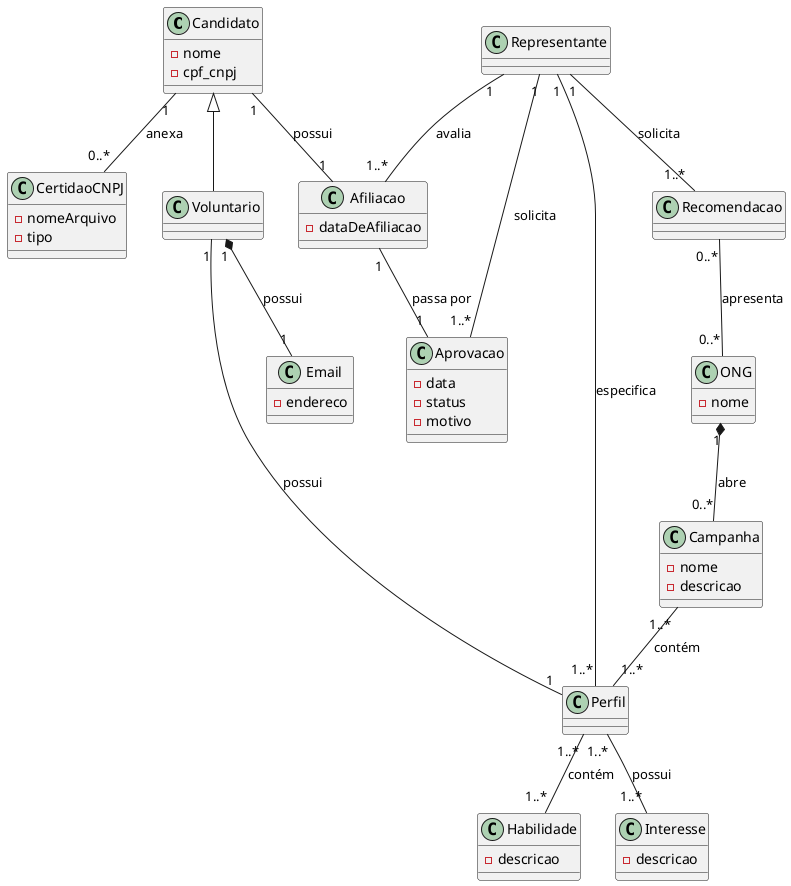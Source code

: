 @startuml
class Candidato {
    -nome
    -cpf_cnpj
}

class ONG { 
    -nome
}

class Voluntario extends Candidato {

}

class Campanha {
    -nome
    -descricao
}

class Afiliacao {
    -dataDeAfiliacao
}

class Perfil {

}

class Habilidade {
    -descricao
}

class Interesse {
    -descricao
}

class Representante {
    
}

class Email {
    -endereco
}

class Recomendacao {

}

class Aprovacao {
    -data
    -status
    -motivo
}

class CertidaoCNPJ {
    -nomeArquivo
    -tipo
}

Perfil "1..*" -- "1..*" Habilidade: contém
Perfil "1..*" -- "1..*" Interesse: possui

Candidato "1" -- "1" Afiliacao: possui
Candidato "1" -- "0..*" CertidaoCNPJ: anexa

Voluntario "1" -- "1" Perfil: possui
Voluntario "1" *-- "1" Email: possui

ONG "1" *-- "0..*" Campanha: abre
Campanha "1..*" -- "1..*" Perfil: contém

Representante "1" -- "1..*" Afiliacao: avalia
Representante "1" -- "1..*" Aprovacao: solicita
Representante "1" -- "1..*" Perfil: especifica
Representante "1" -- "1..*" Recomendacao: solicita

Recomendacao "0..*" -- "0..*" ONG: apresenta

Afiliacao "1" -- "1" Aprovacao : "passa por"

@enduml

